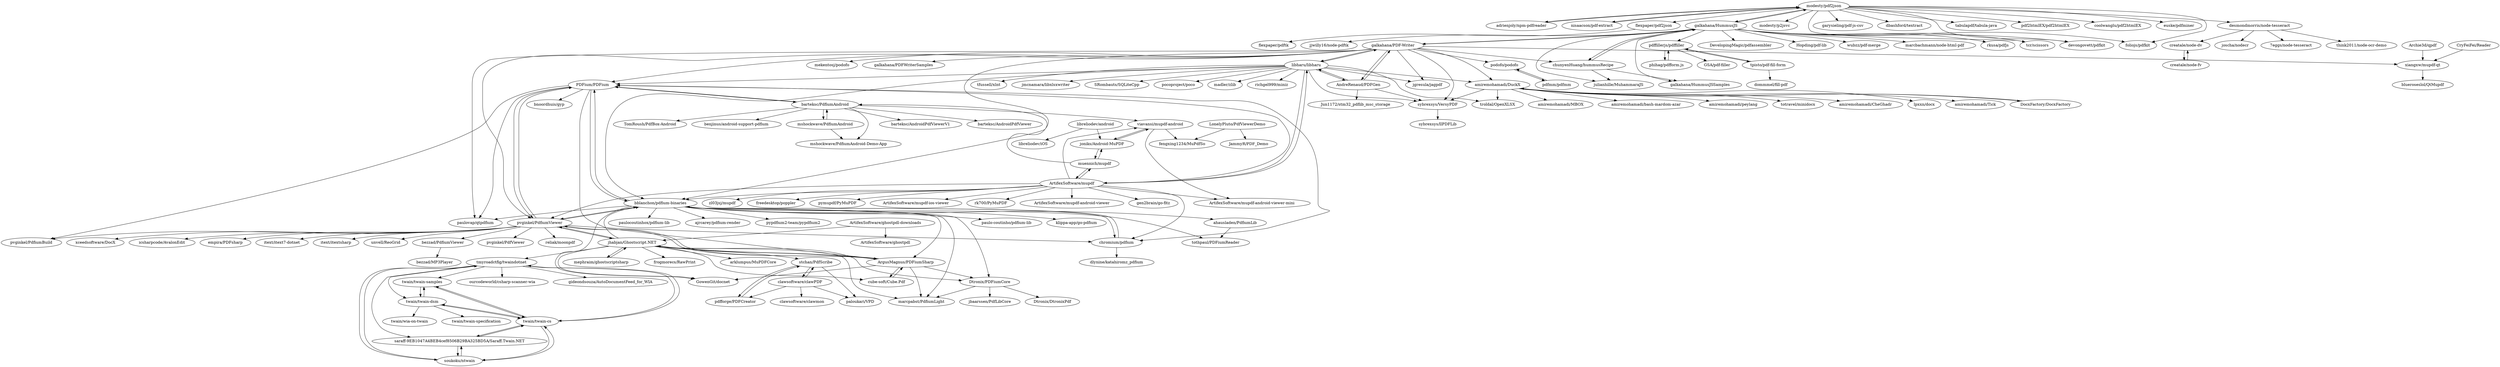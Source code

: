 digraph G {
"modesty/pdf2json" -> "adrienjoly/npm-pdfreader"
"modesty/pdf2json" -> "nisaacson/pdf-extract"
"modesty/pdf2json" -> "flexpaper/pdf2json"
"modesty/pdf2json" -> "galkahana/HummusJS"
"modesty/pdf2json" -> "modesty/p2jsvc"
"modesty/pdf2json" -> "tcr/scissors"
"modesty/pdf2json" -> "garysieling/pdf-js-csv"
"modesty/pdf2json" -> "dbashford/textract" ["e"=1]
"modesty/pdf2json" -> "devongovett/pdfkit" ["e"=1]
"modesty/pdf2json" -> "tabulapdf/tabula-java" ["e"=1]
"modesty/pdf2json" -> "pdf2htmlEX/pdf2htmlEX" ["e"=1]
"modesty/pdf2json" -> "coolwanglu/pdf2htmlEX" ["e"=1]
"modesty/pdf2json" -> "euske/pdfminer" ["e"=1]
"modesty/pdf2json" -> "foliojs/pdfkit" ["e"=1]
"modesty/pdf2json" -> "desmondmorris/node-tesseract"
"galkahana/PDF-Writer" -> "libharu/libharu"
"galkahana/PDF-Writer" -> "galkahana/HummusJS"
"galkahana/PDF-Writer" -> "galkahana/PDFWriterSamples"
"galkahana/PDF-Writer" -> "AndreRenaud/PDFGen"
"galkahana/PDF-Writer" -> "sybrexsys/VersyPDF"
"galkahana/PDF-Writer" -> "PDFium/PDFium"
"galkahana/PDF-Writer" -> "amiremohamadi/DuckX"
"galkahana/PDF-Writer" -> "xiangxw/mupdf-qt"
"galkahana/PDF-Writer" -> "jgresula/jagpdf"
"galkahana/PDF-Writer" -> "bblanchon/pdfium-binaries"
"galkahana/PDF-Writer" -> "paulovap/qtpdfium" ["e"=1]
"galkahana/PDF-Writer" -> "chunyenHuang/hummusRecipe"
"galkahana/PDF-Writer" -> "pvginkel/PdfiumViewer"
"galkahana/PDF-Writer" -> "mekentosj/podofo"
"galkahana/PDF-Writer" -> "podofo/podofo"
"adrienjoly/npm-pdfreader" -> "modesty/pdf2json"
"twain/twain-samples" -> "twain/twain-dsm"
"twain/twain-samples" -> "twain/twain-cs"
"ArtifexSoftware/mupdf" -> "zl03jsj/mupdf"
"ArtifexSoftware/mupdf" -> "chromium/pdfium"
"ArtifexSoftware/mupdf" -> "muennich/mupdf"
"ArtifexSoftware/mupdf" -> "bblanchon/pdfium-binaries"
"ArtifexSoftware/mupdf" -> "freedesktop/poppler"
"ArtifexSoftware/mupdf" -> "pymupdf/PyMuPDF" ["e"=1]
"ArtifexSoftware/mupdf" -> "ArtifexSoftware/mupdf-android-viewer-mini"
"ArtifexSoftware/mupdf" -> "ArtifexSoftware/mupdf-ios-viewer"
"ArtifexSoftware/mupdf" -> "PDFium/PDFium"
"ArtifexSoftware/mupdf" -> "rk700/PyMuPDF" ["e"=1]
"ArtifexSoftware/mupdf" -> "viavansi/mupdf-android"
"ArtifexSoftware/mupdf" -> "ArtifexSoftware/mupdf-android-viewer"
"ArtifexSoftware/mupdf" -> "gen2brain/go-fitz"
"ArtifexSoftware/mupdf" -> "libharu/libharu"
"ArtifexSoftware/mupdf" -> "pvginkel/PdfiumViewer"
"AndreRenaud/PDFGen" -> "libharu/libharu"
"AndreRenaud/PDFGen" -> "galkahana/PDF-Writer"
"AndreRenaud/PDFGen" -> "Jun1172/stm32_pdflib_msc_storage"
"AndreRenaud/PDFGen" -> "sybrexsys/VersyPDF"
"muennich/mupdf" -> "joniks/Android-MuPDF"
"muennich/mupdf" -> "ArtifexSoftware/mupdf"
"muennich/mupdf" -> "barteksc/PdfiumAndroid"
"chunyenHuang/hummusRecipe" -> "galkahana/HummusJS"
"chunyenHuang/hummusRecipe" -> "julianhille/MuhammaraJS"
"chunyenHuang/hummusRecipe" -> "galkahana/HummusJSSamples"
"ArtifexSoftware/ghostpdl-downloads" -> "jhabjan/Ghostscript.NET"
"ArtifexSoftware/ghostpdl-downloads" -> "ArtifexSoftware/ghostpdl"
"clawsoftware/clawPDF" -> "stchan/PdfScribe"
"clawsoftware/clawPDF" -> "paloukari/VPD"
"clawsoftware/clawPDF" -> "clawsoftware/clawmon"
"clawsoftware/clawPDF" -> "pdfforge/PDFCreator"
"pdffillerjs/pdffiller" -> "tpisto/pdf-fill-form"
"pdffillerjs/pdffiller" -> "phihag/pdfform.js"
"pdffillerjs/pdffiller" -> "GSA/pdf-filler"
"libreliodev/android" -> "libreliodev/iOS"
"libreliodev/android" -> "joniks/Android-MuPDF"
"bblanchon/pdfium-binaries" -> "PDFium/PDFium"
"bblanchon/pdfium-binaries" -> "pvginkel/PdfiumViewer"
"bblanchon/pdfium-binaries" -> "chromium/pdfium"
"bblanchon/pdfium-binaries" -> "Dtronix/PDFiumCore"
"bblanchon/pdfium-binaries" -> "paulo-coutinho/pdfium-lib"
"bblanchon/pdfium-binaries" -> "ArgusMagnus/PDFiumSharp"
"bblanchon/pdfium-binaries" -> "ahausladen/PdfiumLib"
"bblanchon/pdfium-binaries" -> "klippa-app/go-pdfium"
"bblanchon/pdfium-binaries" -> "paulovap/qtpdfium" ["e"=1]
"bblanchon/pdfium-binaries" -> "GowenGit/docnet" ["e"=1]
"bblanchon/pdfium-binaries" -> "tothpaul/PDFiumReader"
"bblanchon/pdfium-binaries" -> "paulocoutinhox/pdfium-lib" ["e"=1]
"bblanchon/pdfium-binaries" -> "ajrcarey/pdfium-render"
"bblanchon/pdfium-binaries" -> "pypdfium2-team/pypdfium2"
"bblanchon/pdfium-binaries" -> "marcpabst/PdfiumLight"
"libharu/libharu" -> "galkahana/PDF-Writer"
"libharu/libharu" -> "AndreRenaud/PDFGen"
"libharu/libharu" -> "sybrexsys/VersyPDF"
"libharu/libharu" -> "bblanchon/pdfium-binaries"
"libharu/libharu" -> "tfussell/xlnt" ["e"=1]
"libharu/libharu" -> "jgresula/jagpdf"
"libharu/libharu" -> "jmcnamara/libxlsxwriter" ["e"=1]
"libharu/libharu" -> "SRombauts/SQLiteCpp" ["e"=1]
"libharu/libharu" -> "troldal/OpenXLSX" ["e"=1]
"libharu/libharu" -> "amiremohamadi/DuckX"
"libharu/libharu" -> "PDFium/PDFium"
"libharu/libharu" -> "pocoproject/poco" ["e"=1]
"libharu/libharu" -> "madler/zlib" ["e"=1]
"libharu/libharu" -> "ArtifexSoftware/mupdf"
"libharu/libharu" -> "richgel999/miniz" ["e"=1]
"cube-soft/Cube.Pdf" -> "ArgusMagnus/PDFiumSharp"
"sybrexsys/VersyPDF" -> "sybrexsys/llPDFLib"
"pvginkel/PdfiumViewer" -> "ArgusMagnus/PDFiumSharp"
"pvginkel/PdfiumViewer" -> "bblanchon/pdfium-binaries"
"pvginkel/PdfiumViewer" -> "PDFium/PDFium"
"pvginkel/PdfiumViewer" -> "pvginkel/PdfiumBuild"
"pvginkel/PdfiumViewer" -> "empira/PDFsharp" ["e"=1]
"pvginkel/PdfiumViewer" -> "jhabjan/Ghostscript.NET"
"pvginkel/PdfiumViewer" -> "itext/itext7-dotnet" ["e"=1]
"pvginkel/PdfiumViewer" -> "itext/itextsharp" ["e"=1]
"pvginkel/PdfiumViewer" -> "unvell/ReoGrid" ["e"=1]
"pvginkel/PdfiumViewer" -> "bezzad/PdfiumViewer"
"pvginkel/PdfiumViewer" -> "pvginkel/PdfViewer"
"pvginkel/PdfiumViewer" -> "reliak/moonpdf"
"pvginkel/PdfiumViewer" -> "xceedsoftware/DocX" ["e"=1]
"pvginkel/PdfiumViewer" -> "chromium/pdfium"
"pvginkel/PdfiumViewer" -> "icsharpcode/AvalonEdit" ["e"=1]
"mshockwave/PdfiumAndroid" -> "mshockwave/PdfiumAndroid-Demo-App"
"mshockwave/PdfiumAndroid" -> "barteksc/PdfiumAndroid"
"amiremohamadi/DuckX" -> "DocxFactory/DocxFactory"
"amiremohamadi/DuckX" -> "amiremohamadi/MBOX"
"amiremohamadi/DuckX" -> "amiremohamadi/bash-mardom-azar"
"amiremohamadi/DuckX" -> "amiremohamadi/peylang"
"amiremohamadi/DuckX" -> "totravel/minidocx"
"amiremohamadi/DuckX" -> "sybrexsys/VersyPDF"
"amiremohamadi/DuckX" -> "troldal/OpenXLSX" ["e"=1]
"amiremohamadi/DuckX" -> "amiremohamadi/CheGhadr"
"amiremohamadi/DuckX" -> "lpxxn/docx"
"amiremohamadi/DuckX" -> "amiremohamadi/Tick"
"ahausladen/PdfiumLib" -> "tothpaul/PDFiumReader"
"chromium/pdfium" -> "dlynine/katahiromz_pdfium"
"chromium/pdfium" -> "bblanchon/pdfium-binaries"
"PDFium/PDFium" -> "bblanchon/pdfium-binaries"
"PDFium/PDFium" -> "pvginkel/PdfiumViewer"
"PDFium/PDFium" -> "chromium/pdfium"
"PDFium/PDFium" -> "pvginkel/PdfiumBuild"
"PDFium/PDFium" -> "paulovap/qtpdfium" ["e"=1]
"PDFium/PDFium" -> "barteksc/PdfiumAndroid"
"PDFium/PDFium" -> "ArgusMagnus/PDFiumSharp"
"PDFium/PDFium" -> "bnoordhuis/gyp"
"CryFeiFei/Reader" -> "xiangxw/mupdf-qt"
"xiangxw/mupdf-qt" -> "blueroseslol/QtMupdf"
"desmondmorris/node-tesseract" -> "think2011/node-ocr-demo"
"desmondmorris/node-tesseract" -> "creatale/node-dv"
"desmondmorris/node-tesseract" -> "joscha/nodecr"
"desmondmorris/node-tesseract" -> "7eggs/node-tesseract"
"barteksc/PdfiumAndroid" -> "mshockwave/PdfiumAndroid"
"barteksc/PdfiumAndroid" -> "barteksc/AndroidPdfViewerV1"
"barteksc/PdfiumAndroid" -> "barteksc/AndroidPdfViewer" ["e"=1]
"barteksc/PdfiumAndroid" -> "mshockwave/PdfiumAndroid-Demo-App"
"barteksc/PdfiumAndroid" -> "TomRoush/PdfBox-Android" ["e"=1]
"barteksc/PdfiumAndroid" -> "PDFium/PDFium"
"barteksc/PdfiumAndroid" -> "viavansi/mupdf-android"
"barteksc/PdfiumAndroid" -> "benjinus/android-support-pdfium"
"galkahana/HummusJS" -> "chunyenHuang/hummusRecipe"
"galkahana/HummusJS" -> "galkahana/PDF-Writer"
"galkahana/HummusJS" -> "galkahana/HummusJSSamples"
"galkahana/HummusJS" -> "julianhille/MuhammaraJS"
"galkahana/HummusJS" -> "DevelopingMagic/pdfassembler"
"galkahana/HummusJS" -> "Hopding/pdf-lib" ["e"=1]
"galkahana/HummusJS" -> "tcr/scissors"
"galkahana/HummusJS" -> "devongovett/pdfkit" ["e"=1]
"galkahana/HummusJS" -> "modesty/pdf2json"
"galkahana/HummusJS" -> "foliojs/pdfkit" ["e"=1]
"galkahana/HummusJS" -> "pdffillerjs/pdffiller"
"galkahana/HummusJS" -> "wubzz/pdf-merge"
"galkahana/HummusJS" -> "marcbachmann/node-html-pdf" ["e"=1]
"galkahana/HummusJS" -> "rkusa/pdfjs" ["e"=1]
"galkahana/HummusJS" -> "jjwilly16/node-pdftk"
"LonelyPluto/PdfViewerDemo" -> "fengxing1234/MuPdfSo"
"LonelyPluto/PdfViewerDemo" -> "JammyR/PDF_Demo"
"joniks/Android-MuPDF" -> "viavansi/mupdf-android"
"joniks/Android-MuPDF" -> "muennich/mupdf"
"viavansi/mupdf-android" -> "joniks/Android-MuPDF"
"viavansi/mupdf-android" -> "fengxing1234/MuPdfSo"
"viavansi/mupdf-android" -> "ArtifexSoftware/mupdf-android-viewer-mini"
"podofo/podofo" -> "pdfmm/pdfmm"
"mephraim/ghostscriptsharp" -> "jhabjan/Ghostscript.NET"
"DocxFactory/DocxFactory" -> "amiremohamadi/DuckX"
"creatale/node-dv" -> "creatale/node-fv"
"pdfforge/PDFCreator" -> "stchan/PdfScribe"
"jhabjan/Ghostscript.NET" -> "mephraim/ghostscriptsharp"
"jhabjan/Ghostscript.NET" -> "ArgusMagnus/PDFiumSharp"
"jhabjan/Ghostscript.NET" -> "pvginkel/PdfiumViewer"
"jhabjan/Ghostscript.NET" -> "cube-soft/Cube.Pdf"
"jhabjan/Ghostscript.NET" -> "GowenGit/docnet" ["e"=1]
"jhabjan/Ghostscript.NET" -> "stchan/PdfScribe"
"jhabjan/Ghostscript.NET" -> "marcpabst/PdfiumLight"
"jhabjan/Ghostscript.NET" -> "frogmorecs/RawPrint"
"jhabjan/Ghostscript.NET" -> "tmyroadctfig/twaindotnet"
"jhabjan/Ghostscript.NET" -> "arklumpus/MuPDFCore"
"jhabjan/Ghostscript.NET" -> "bblanchon/pdfium-binaries"
"jhabjan/Ghostscript.NET" -> "Dtronix/PDFiumCore"
"pdfmm/pdfmm" -> "podofo/podofo"
"ArgusMagnus/PDFiumSharp" -> "marcpabst/PdfiumLight"
"ArgusMagnus/PDFiumSharp" -> "Dtronix/PDFiumCore"
"ArgusMagnus/PDFiumSharp" -> "cube-soft/Cube.Pdf"
"ArgusMagnus/PDFiumSharp" -> "jhabjan/Ghostscript.NET"
"ArgusMagnus/PDFiumSharp" -> "pvginkel/PdfiumViewer"
"ArgusMagnus/PDFiumSharp" -> "GowenGit/docnet" ["e"=1]
"twain/twain-cs" -> "soukoku/ntwain"
"twain/twain-cs" -> "saraff-9EB1047A4BEB4cef8506B29BA325BD5A/Saraff.Twain.NET"
"twain/twain-cs" -> "tmyroadctfig/twaindotnet"
"twain/twain-cs" -> "twain/twain-dsm"
"twain/twain-cs" -> "twain/twain-samples"
"tmyroadctfig/twaindotnet" -> "twain/twain-cs"
"tmyroadctfig/twaindotnet" -> "soukoku/ntwain"
"tmyroadctfig/twaindotnet" -> "saraff-9EB1047A4BEB4cef8506B29BA325BD5A/Saraff.Twain.NET"
"tmyroadctfig/twaindotnet" -> "twain/twain-dsm"
"tmyroadctfig/twaindotnet" -> "ourcodeworld/csharp-scanner-wia"
"tmyroadctfig/twaindotnet" -> "twain/twain-samples"
"tmyroadctfig/twaindotnet" -> "gideondsouza/AutoDocumentFeed_for_WIA"
"flexpaper/pdf2json" -> "flexpaper/pdftk"
"stchan/PdfScribe" -> "clawsoftware/clawPDF"
"stchan/PdfScribe" -> "paloukari/VPD"
"stchan/PdfScribe" -> "pdfforge/PDFCreator"
"bezzad/PdfiumViewer" -> "bezzad/MP3Player"
"saraff-9EB1047A4BEB4cef8506B29BA325BD5A/Saraff.Twain.NET" -> "twain/twain-cs"
"saraff-9EB1047A4BEB4cef8506B29BA325BD5A/Saraff.Twain.NET" -> "soukoku/ntwain"
"phihag/pdfform.js" -> "pdffillerjs/pdffiller"
"nisaacson/pdf-extract" -> "modesty/pdf2json"
"Dtronix/PDFiumCore" -> "Dtronix/DtronixPdf"
"Dtronix/PDFiumCore" -> "jbaarssen/PdfLibCore"
"Dtronix/PDFiumCore" -> "marcpabst/PdfiumLight"
"Archie3d/qpdf" -> "xiangxw/mupdf-qt"
"soukoku/ntwain" -> "twain/twain-cs"
"soukoku/ntwain" -> "tmyroadctfig/twaindotnet"
"soukoku/ntwain" -> "saraff-9EB1047A4BEB4cef8506B29BA325BD5A/Saraff.Twain.NET"
"tpisto/pdf-fill-form" -> "pdffillerjs/pdffiller"
"tpisto/pdf-fill-form" -> "dommmel/fill-pdf"
"twain/twain-dsm" -> "twain/twain-samples"
"twain/twain-dsm" -> "twain/twain-cs"
"twain/twain-dsm" -> "twain/wia-on-twain"
"twain/twain-dsm" -> "twain/twain-specification"
"creatale/node-fv" -> "creatale/node-dv"
"modesty/pdf2json" ["l"="24.108,16.879"]
"adrienjoly/npm-pdfreader" ["l"="24.148,16.89"]
"nisaacson/pdf-extract" ["l"="24.075,16.899"]
"flexpaper/pdf2json" ["l"="24.142,16.925"]
"galkahana/HummusJS" ["l"="24.1,16.787"]
"modesty/p2jsvc" ["l"="24.134,16.863"]
"tcr/scissors" ["l"="24.095,16.837"]
"garysieling/pdf-js-csv" ["l"="24.104,16.916"]
"dbashford/textract" ["l"="24.808,4.033"]
"devongovett/pdfkit" ["l"="11.832,-32.063"]
"tabulapdf/tabula-java" ["l"="24.526,3.682"]
"pdf2htmlEX/pdf2htmlEX" ["l"="27.311,-27.453"]
"coolwanglu/pdf2htmlEX" ["l"="27.137,-27.32"]
"euske/pdfminer" ["l"="24.563,3.805"]
"foliojs/pdfkit" ["l"="26.779,-26.555"]
"desmondmorris/node-tesseract" ["l"="24.096,16.973"]
"galkahana/PDF-Writer" ["l"="24.128,16.673"]
"libharu/libharu" ["l"="24.108,16.621"]
"galkahana/PDFWriterSamples" ["l"="24.14,16.7"]
"AndreRenaud/PDFGen" ["l"="24.126,16.646"]
"sybrexsys/VersyPDF" ["l"="24.087,16.651"]
"PDFium/PDFium" ["l"="24.139,16.564"]
"amiremohamadi/DuckX" ["l"="24.057,16.669"]
"xiangxw/mupdf-qt" ["l"="24.191,16.721"]
"jgresula/jagpdf" ["l"="24.104,16.659"]
"bblanchon/pdfium-binaries" ["l"="24.176,16.587"]
"paulovap/qtpdfium" ["l"="-10.126,22.239"]
"chunyenHuang/hummusRecipe" ["l"="24.108,16.746"]
"pvginkel/PdfiumViewer" ["l"="24.175,16.559"]
"mekentosj/podofo" ["l"="24.115,16.703"]
"podofo/podofo" ["l"="24.167,16.687"]
"twain/twain-samples" ["l"="24.37,16.462"]
"twain/twain-dsm" ["l"="24.38,16.444"]
"twain/twain-cs" ["l"="24.357,16.447"]
"ArtifexSoftware/mupdf" ["l"="24.091,16.56"]
"zl03jsj/mupdf" ["l"="24.053,16.558"]
"chromium/pdfium" ["l"="24.144,16.585"]
"muennich/mupdf" ["l"="24.073,16.509"]
"freedesktop/poppler" ["l"="24.019,16.546"]
"pymupdf/PyMuPDF" ["l"="24.464,3.773"]
"ArtifexSoftware/mupdf-android-viewer-mini" ["l"="24.057,16.533"]
"ArtifexSoftware/mupdf-ios-viewer" ["l"="24.083,16.537"]
"rk700/PyMuPDF" ["l"="24.626,3.838"]
"viavansi/mupdf-android" ["l"="24.051,16.505"]
"ArtifexSoftware/mupdf-android-viewer" ["l"="24.071,16.578"]
"gen2brain/go-fitz" ["l"="24.035,16.582"]
"Jun1172/stm32_pdflib_msc_storage" ["l"="24.154,16.651"]
"joniks/Android-MuPDF" ["l"="24.045,16.479"]
"barteksc/PdfiumAndroid" ["l"="24.107,16.496"]
"julianhille/MuhammaraJS" ["l"="24.083,16.762"]
"galkahana/HummusJSSamples" ["l"="24.122,16.767"]
"ArtifexSoftware/ghostpdl-downloads" ["l"="24.265,16.483"]
"jhabjan/Ghostscript.NET" ["l"="24.25,16.545"]
"ArtifexSoftware/ghostpdl" ["l"="24.265,16.451"]
"clawsoftware/clawPDF" ["l"="24.37,16.588"]
"stchan/PdfScribe" ["l"="24.342,16.568"]
"paloukari/VPD" ["l"="24.387,16.571"]
"clawsoftware/clawmon" ["l"="24.392,16.605"]
"pdfforge/PDFCreator" ["l"="24.366,16.558"]
"pdffillerjs/pdffiller" ["l"="24.015,16.817"]
"tpisto/pdf-fill-form" ["l"="23.979,16.828"]
"phihag/pdfform.js" ["l"="23.992,16.8"]
"GSA/pdf-filler" ["l"="24.003,16.85"]
"libreliodev/android" ["l"="24.019,16.436"]
"libreliodev/iOS" ["l"="24.005,16.411"]
"Dtronix/PDFiumCore" ["l"="24.225,16.551"]
"paulo-coutinho/pdfium-lib" ["l"="24.198,16.608"]
"ArgusMagnus/PDFiumSharp" ["l"="24.206,16.554"]
"ahausladen/PdfiumLib" ["l"="24.229,16.614"]
"klippa-app/go-pdfium" ["l"="24.213,16.594"]
"GowenGit/docnet" ["l"="25.955,17.684"]
"tothpaul/PDFiumReader" ["l"="24.21,16.624"]
"paulocoutinhox/pdfium-lib" ["l"="26.765,31.357"]
"ajrcarey/pdfium-render" ["l"="24.183,16.623"]
"pypdfium2-team/pypdfium2" ["l"="24.176,16.536"]
"marcpabst/PdfiumLight" ["l"="24.223,16.569"]
"tfussell/xlnt" ["l"="-9.932,22.148"]
"jmcnamara/libxlsxwriter" ["l"="-9.895,22.144"]
"SRombauts/SQLiteCpp" ["l"="-11.706,22.075"]
"troldal/OpenXLSX" ["l"="-9.957,22.158"]
"pocoproject/poco" ["l"="-11.817,22.145"]
"madler/zlib" ["l"="-11.901,22.351"]
"richgel999/miniz" ["l"="-12.271,25.929"]
"cube-soft/Cube.Pdf" ["l"="24.223,16.533"]
"sybrexsys/llPDFLib" ["l"="24.057,16.636"]
"pvginkel/PdfiumBuild" ["l"="24.15,16.54"]
"empira/PDFsharp" ["l"="25.829,17.8"]
"itext/itext7-dotnet" ["l"="25.82,17.824"]
"itext/itextsharp" ["l"="25.787,17.923"]
"unvell/ReoGrid" ["l"="23.471,17.565"]
"bezzad/PdfiumViewer" ["l"="24.191,16.505"]
"pvginkel/PdfViewer" ["l"="24.194,16.528"]
"reliak/moonpdf" ["l"="24.164,16.506"]
"xceedsoftware/DocX" ["l"="25.923,17.81"]
"icsharpcode/AvalonEdit" ["l"="23.512,17.582"]
"mshockwave/PdfiumAndroid" ["l"="24.124,16.469"]
"mshockwave/PdfiumAndroid-Demo-App" ["l"="24.11,16.456"]
"DocxFactory/DocxFactory" ["l"="24.021,16.663"]
"amiremohamadi/MBOX" ["l"="24.065,16.69"]
"amiremohamadi/bash-mardom-azar" ["l"="24.051,16.696"]
"amiremohamadi/peylang" ["l"="24.021,16.682"]
"totravel/minidocx" ["l"="24.039,16.683"]
"amiremohamadi/CheGhadr" ["l"="24.037,16.651"]
"lpxxn/docx" ["l"="24.033,16.697"]
"amiremohamadi/Tick" ["l"="24.037,16.668"]
"dlynine/katahiromz_pdfium" ["l"="24.147,16.605"]
"bnoordhuis/gyp" ["l"="24.124,16.535"]
"CryFeiFei/Reader" ["l"="24.205,16.751"]
"blueroseslol/QtMupdf" ["l"="24.215,16.718"]
"think2011/node-ocr-demo" ["l"="24.122,16.992"]
"creatale/node-dv" ["l"="24.099,17.028"]
"joscha/nodecr" ["l"="24.069,16.998"]
"7eggs/node-tesseract" ["l"="24.067,16.974"]
"barteksc/AndroidPdfViewerV1" ["l"="24.088,16.455"]
"barteksc/AndroidPdfViewer" ["l"="48.651,1.033"]
"TomRoush/PdfBox-Android" ["l"="11.038,20.499"]
"benjinus/android-support-pdfium" ["l"="24.09,16.474"]
"DevelopingMagic/pdfassembler" ["l"="24.061,16.796"]
"Hopding/pdf-lib" ["l"="26.758,-26.579"]
"wubzz/pdf-merge" ["l"="24.126,16.814"]
"marcbachmann/node-html-pdf" ["l"="25.211,-34.54"]
"rkusa/pdfjs" ["l"="14.09,-8.925"]
"jjwilly16/node-pdftk" ["l"="24.143,16.794"]
"LonelyPluto/PdfViewerDemo" ["l"="23.968,16.472"]
"fengxing1234/MuPdfSo" ["l"="24.005,16.487"]
"JammyR/PDF_Demo" ["l"="23.944,16.46"]
"pdfmm/pdfmm" ["l"="24.189,16.691"]
"mephraim/ghostscriptsharp" ["l"="24.282,16.55"]
"creatale/node-fv" ["l"="24.099,17.053"]
"frogmorecs/RawPrint" ["l"="24.289,16.523"]
"tmyroadctfig/twaindotnet" ["l"="24.336,16.464"]
"arklumpus/MuPDFCore" ["l"="24.271,16.572"]
"soukoku/ntwain" ["l"="24.348,16.432"]
"saraff-9EB1047A4BEB4cef8506B29BA325BD5A/Saraff.Twain.NET" ["l"="24.334,16.438"]
"ourcodeworld/csharp-scanner-wia" ["l"="24.312,16.444"]
"gideondsouza/AutoDocumentFeed_for_WIA" ["l"="24.352,16.483"]
"flexpaper/pdftk" ["l"="24.16,16.941"]
"bezzad/MP3Player" ["l"="24.197,16.479"]
"Dtronix/DtronixPdf" ["l"="24.242,16.528"]
"jbaarssen/PdfLibCore" ["l"="24.231,16.515"]
"Archie3d/qpdf" ["l"="24.234,16.736"]
"dommmel/fill-pdf" ["l"="23.949,16.838"]
"twain/wia-on-twain" ["l"="24.399,16.422"]
"twain/twain-specification" ["l"="24.405,16.441"]
}